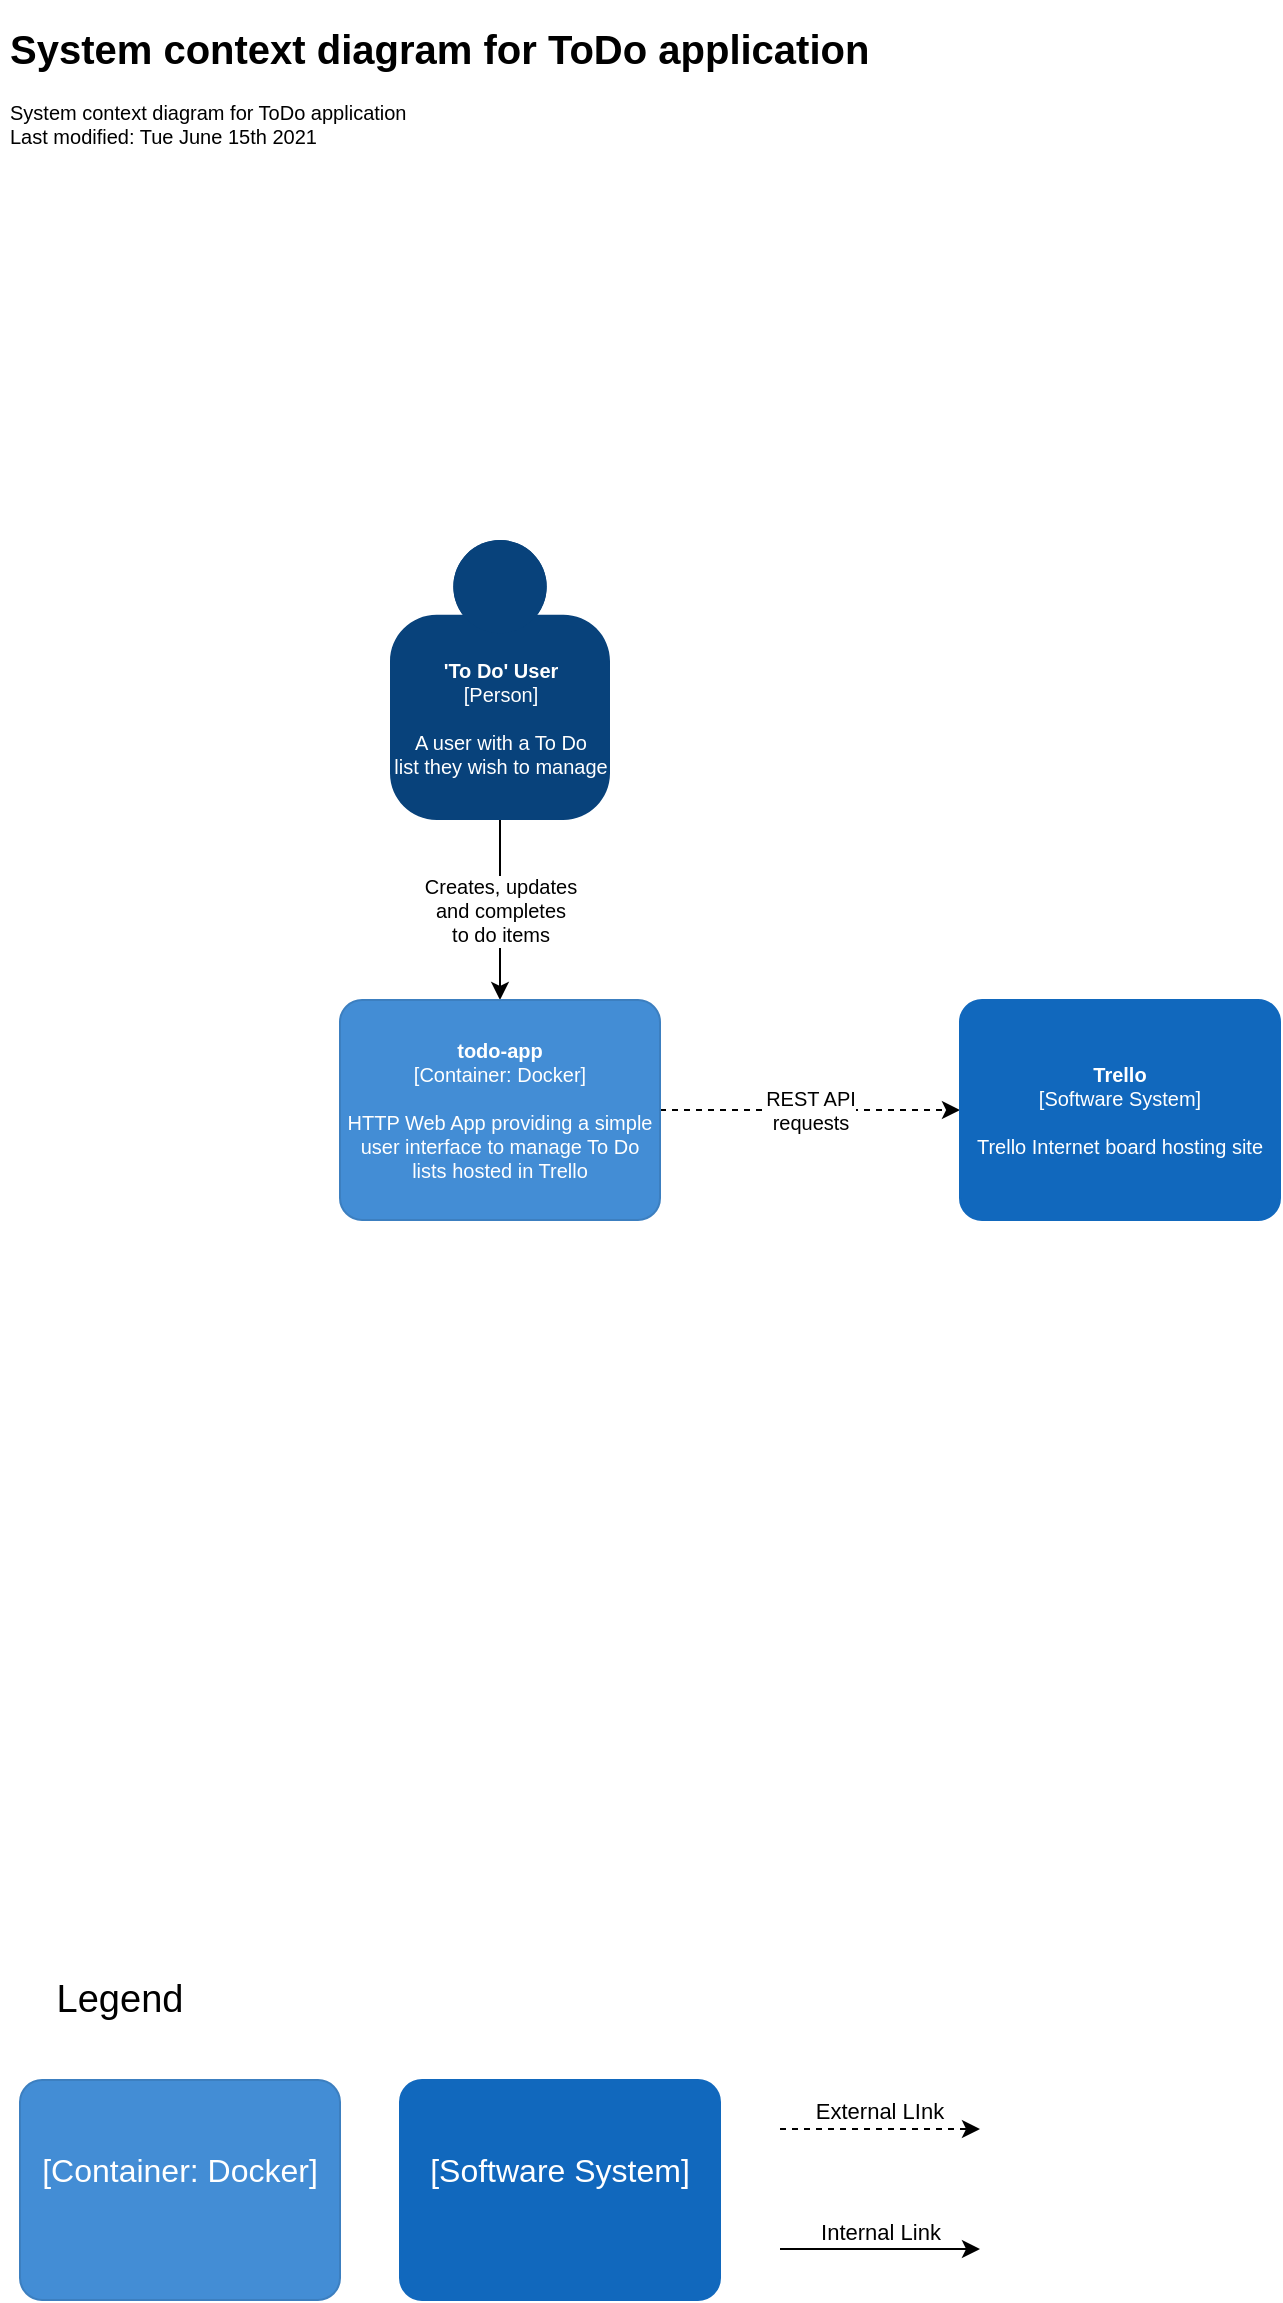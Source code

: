 <mxfile version="14.4.8" type="device"><diagram id="8ErZDHGfkz-GONyS91BH" name="Page-1"><mxGraphModel dx="687" dy="767" grid="1" gridSize="10" guides="1" tooltips="1" connect="1" arrows="1" fold="1" page="1" pageScale="1" pageWidth="827" pageHeight="1169" math="0" shadow="0"><root><mxCell id="0"/><mxCell id="1" parent="0"/><mxCell id="T1XBGCeMMEI42xQc-w5m-5" value="Creates, updates&lt;br&gt;and completes&lt;br&gt;to do items" style="edgeStyle=orthogonalEdgeStyle;rounded=0;orthogonalLoop=1;jettySize=auto;html=1;fontSize=10;entryX=0.5;entryY=0;entryDx=0;entryDy=0;entryPerimeter=0;" parent="1" source="T1XBGCeMMEI42xQc-w5m-1" target="PTyEVELC5RhVMJxz7LbT-1" edge="1"><mxGeometry relative="1" as="geometry"><mxPoint x="260" y="500" as="targetPoint"/></mxGeometry></mxCell><object placeholders="1" c4Name="'To Do' User" c4Type="Person" c4Description="A user with a To Do&#10;list they wish to manage" label="&lt;b style=&quot;font-size: 10px;&quot;&gt;%c4Name%&lt;/b&gt;&lt;div style=&quot;font-size: 10px;&quot;&gt;[%c4Type%]&lt;/div&gt;&lt;br style=&quot;font-size: 10px;&quot;&gt;&lt;div style=&quot;font-size: 10px;&quot;&gt;%c4Description%&lt;/div&gt;" id="T1XBGCeMMEI42xQc-w5m-1"><mxCell style="html=1;dashed=0;whitespace=wrap;fillColor=#08427b;strokeColor=none;fontColor=#ffffff;shape=mxgraph.c4.person;align=center;metaEdit=1;points=[[0.5,0,0],[1,0.5,0],[1,0.75,0],[0.75,1,0],[0.5,1,0],[0.25,1,0],[0,0.75,0],[0,0.5,0]];metaData={&quot;c4Type&quot;:{&quot;editable&quot;:false}};fontSize=10;" parent="1" vertex="1"><mxGeometry x="205" y="270" width="110.0" height="140" as="geometry"/></mxCell></object><mxCell id="T1XBGCeMMEI42xQc-w5m-9" value="REST API&lt;br&gt;requests" style="edgeStyle=orthogonalEdgeStyle;rounded=0;orthogonalLoop=1;jettySize=auto;html=1;fontSize=10;entryX=0;entryY=0.5;entryDx=0;entryDy=0;entryPerimeter=0;dashed=1;exitX=1;exitY=0.5;exitDx=0;exitDy=0;exitPerimeter=0;" parent="1" source="PTyEVELC5RhVMJxz7LbT-1" target="T1XBGCeMMEI42xQc-w5m-24" edge="1"><mxGeometry relative="1" as="geometry"><mxPoint x="446" y="555" as="targetPoint"/><mxPoint x="340" y="555" as="sourcePoint"/></mxGeometry></mxCell><mxCell id="T1XBGCeMMEI42xQc-w5m-18" value="&lt;h1&gt;System context diagram for ToDo application&lt;/h1&gt;&lt;p&gt;System context diagram for ToDo application&lt;br&gt;Last modified: Tue June 15th 2021&lt;/p&gt;" style="text;html=1;strokeColor=none;fillColor=none;spacing=5;spacingTop=-20;whiteSpace=wrap;overflow=hidden;rounded=0;fontSize=10;" parent="1" vertex="1"><mxGeometry x="10" y="10" width="460" height="70" as="geometry"/></mxCell><mxCell id="T1XBGCeMMEI42xQc-w5m-21" value="Legend" style="text;html=1;strokeColor=none;fillColor=none;align=center;verticalAlign=middle;whiteSpace=wrap;rounded=0;fontSize=19;" parent="1" vertex="1"><mxGeometry x="10" y="980" width="120" height="40" as="geometry"/></mxCell><object placeholders="1" c4Name="" c4Type="Container" c4Technology="Docker" c4Description="" label="&lt;b style=&quot;font-size: 16px;&quot;&gt;%c4Name%&lt;/b&gt;&lt;div style=&quot;font-size: 16px;&quot;&gt;[%c4Type%: %c4Technology%]&lt;/div&gt;&lt;br style=&quot;font-size: 16px;&quot;&gt;&lt;div style=&quot;font-size: 16px;&quot;&gt;%c4Description%&lt;/div&gt;" id="T1XBGCeMMEI42xQc-w5m-23"><mxCell style="rounded=1;whiteSpace=wrap;html=1;labelBackgroundColor=none;fillColor=#438DD5;fontColor=#ffffff;align=center;arcSize=10;strokeColor=#3C7FC0;metaEdit=1;metaData={&quot;c4Type&quot;:{&quot;editable&quot;:false}};points=[[0.25,0,0],[0.5,0,0],[0.75,0,0],[1,0.25,0],[1,0.5,0],[1,0.75,0],[0.75,1,0],[0.5,1,0],[0.25,1,0],[0,0.75,0],[0,0.5,0],[0,0.25,0]];fontSize=16;" parent="1" vertex="1"><mxGeometry x="20" y="1040" width="160" height="110.0" as="geometry"/></mxCell></object><object c4Name="Trello" c4Type="Software System" c4Description="Trello Internet board hosting site" label="&lt;b&gt;%c4Name%&lt;/b&gt;&lt;div&gt;[%c4Type%]&lt;/div&gt;&lt;br&gt;&lt;div&gt;%c4Description%&lt;/div&gt;" Location="External" placeholders="1" id="T1XBGCeMMEI42xQc-w5m-24"><mxCell style="rounded=1;whiteSpace=wrap;html=1;labelBackgroundColor=none;fillColor=#1168BD;fontColor=#ffffff;align=center;arcSize=10;strokeColor=#1168BD;metaEdit=1;metaData={&quot;c4Type&quot;:{&quot;editable&quot;:false}};points=[[0.25,0,0],[0.5,0,0],[0.75,0,0],[1,0.25,0],[1,0.5,0],[1,0.75,0],[0.75,1,0],[0.5,1,0],[0.25,1,0],[0,0.75,0],[0,0.5,0],[0,0.25,0]];fontSize=10;labelBorderColor=none;" parent="1" vertex="1"><mxGeometry x="490" y="500" width="160" height="110.0" as="geometry"/></mxCell></object><object c4Name="" c4Type="Software System" c4Description="" label="&lt;b style=&quot;font-size: 16px;&quot;&gt;%c4Name%&lt;/b&gt;&lt;div style=&quot;font-size: 16px;&quot;&gt;[%c4Type%]&lt;/div&gt;&lt;br style=&quot;font-size: 16px;&quot;&gt;&lt;div style=&quot;font-size: 16px;&quot;&gt;%c4Description%&lt;/div&gt;" Location="" placeholders="1" id="T1XBGCeMMEI42xQc-w5m-25"><mxCell style="rounded=1;whiteSpace=wrap;html=1;labelBackgroundColor=none;fillColor=#1168BD;fontColor=#ffffff;align=center;arcSize=10;strokeColor=#1168BD;metaEdit=1;metaData={&quot;c4Type&quot;:{&quot;editable&quot;:false}};points=[[0.25,0,0],[0.5,0,0],[0.75,0,0],[1,0.25,0],[1,0.5,0],[1,0.75,0],[0.75,1,0],[0.5,1,0],[0.25,1,0],[0,0.75,0],[0,0.5,0],[0,0.25,0]];fontSize=16;labelBorderColor=none;" parent="1" vertex="1"><mxGeometry x="210" y="1040" width="160" height="110.0" as="geometry"/></mxCell></object><mxCell id="T1XBGCeMMEI42xQc-w5m-26" value="External LInk" style="edgeStyle=orthogonalEdgeStyle;rounded=0;orthogonalLoop=1;jettySize=auto;fontSize=11;entryX=0;entryY=0.5;entryDx=0;entryDy=0;entryPerimeter=0;dashed=1;verticalAlign=bottom;" parent="1" edge="1"><mxGeometry relative="1" as="geometry"><mxPoint x="400" y="1064.5" as="sourcePoint"/><mxPoint x="500" y="1064.5" as="targetPoint"/><Array as="points"><mxPoint x="440" y="1064.5"/><mxPoint x="440" y="1064.5"/></Array></mxGeometry></mxCell><mxCell id="T1XBGCeMMEI42xQc-w5m-29" value="" style="endArrow=classic;html=1;fontSize=16;fontColor=#000000;" parent="1" edge="1"><mxGeometry relative="1" as="geometry"><mxPoint x="400" y="1124.5" as="sourcePoint"/><mxPoint x="500" y="1124.5" as="targetPoint"/></mxGeometry></mxCell><mxCell id="T1XBGCeMMEI42xQc-w5m-30" value="Internal Link" style="edgeLabel;resizable=0;html=1;align=center;verticalAlign=bottom;" parent="T1XBGCeMMEI42xQc-w5m-29" connectable="0" vertex="1"><mxGeometry relative="1" as="geometry"/></mxCell><object placeholders="1" c4Name="todo-app" c4Type="Container" c4Technology="Docker" c4Description="HTTP Web App providing a simple user interface to manage To Do lists hosted in Trello" label="&lt;b style=&quot;font-size: 10px;&quot;&gt;%c4Name%&lt;/b&gt;&lt;div style=&quot;font-size: 10px;&quot;&gt;[%c4Type%: %c4Technology%]&lt;/div&gt;&lt;br style=&quot;font-size: 10px;&quot;&gt;&lt;div style=&quot;font-size: 10px;&quot;&gt;%c4Description%&lt;/div&gt;" Location="Internal" id="PTyEVELC5RhVMJxz7LbT-1"><mxCell style="rounded=1;whiteSpace=wrap;html=1;labelBackgroundColor=none;fillColor=#438DD5;fontColor=#ffffff;align=center;arcSize=10;strokeColor=#3C7FC0;metaEdit=1;metaData={&quot;c4Type&quot;:{&quot;editable&quot;:false}};points=[[0.25,0,0],[0.5,0,0],[0.75,0,0],[1,0.25,0],[1,0.5,0],[1,0.75,0],[0.75,1,0],[0.5,1,0],[0.25,1,0],[0,0.75,0],[0,0.5,0],[0,0.25,0]];fontSize=10;" parent="1" vertex="1"><mxGeometry x="180" y="500" width="160" height="110.0" as="geometry"/></mxCell></object></root></mxGraphModel></diagram></mxfile>
